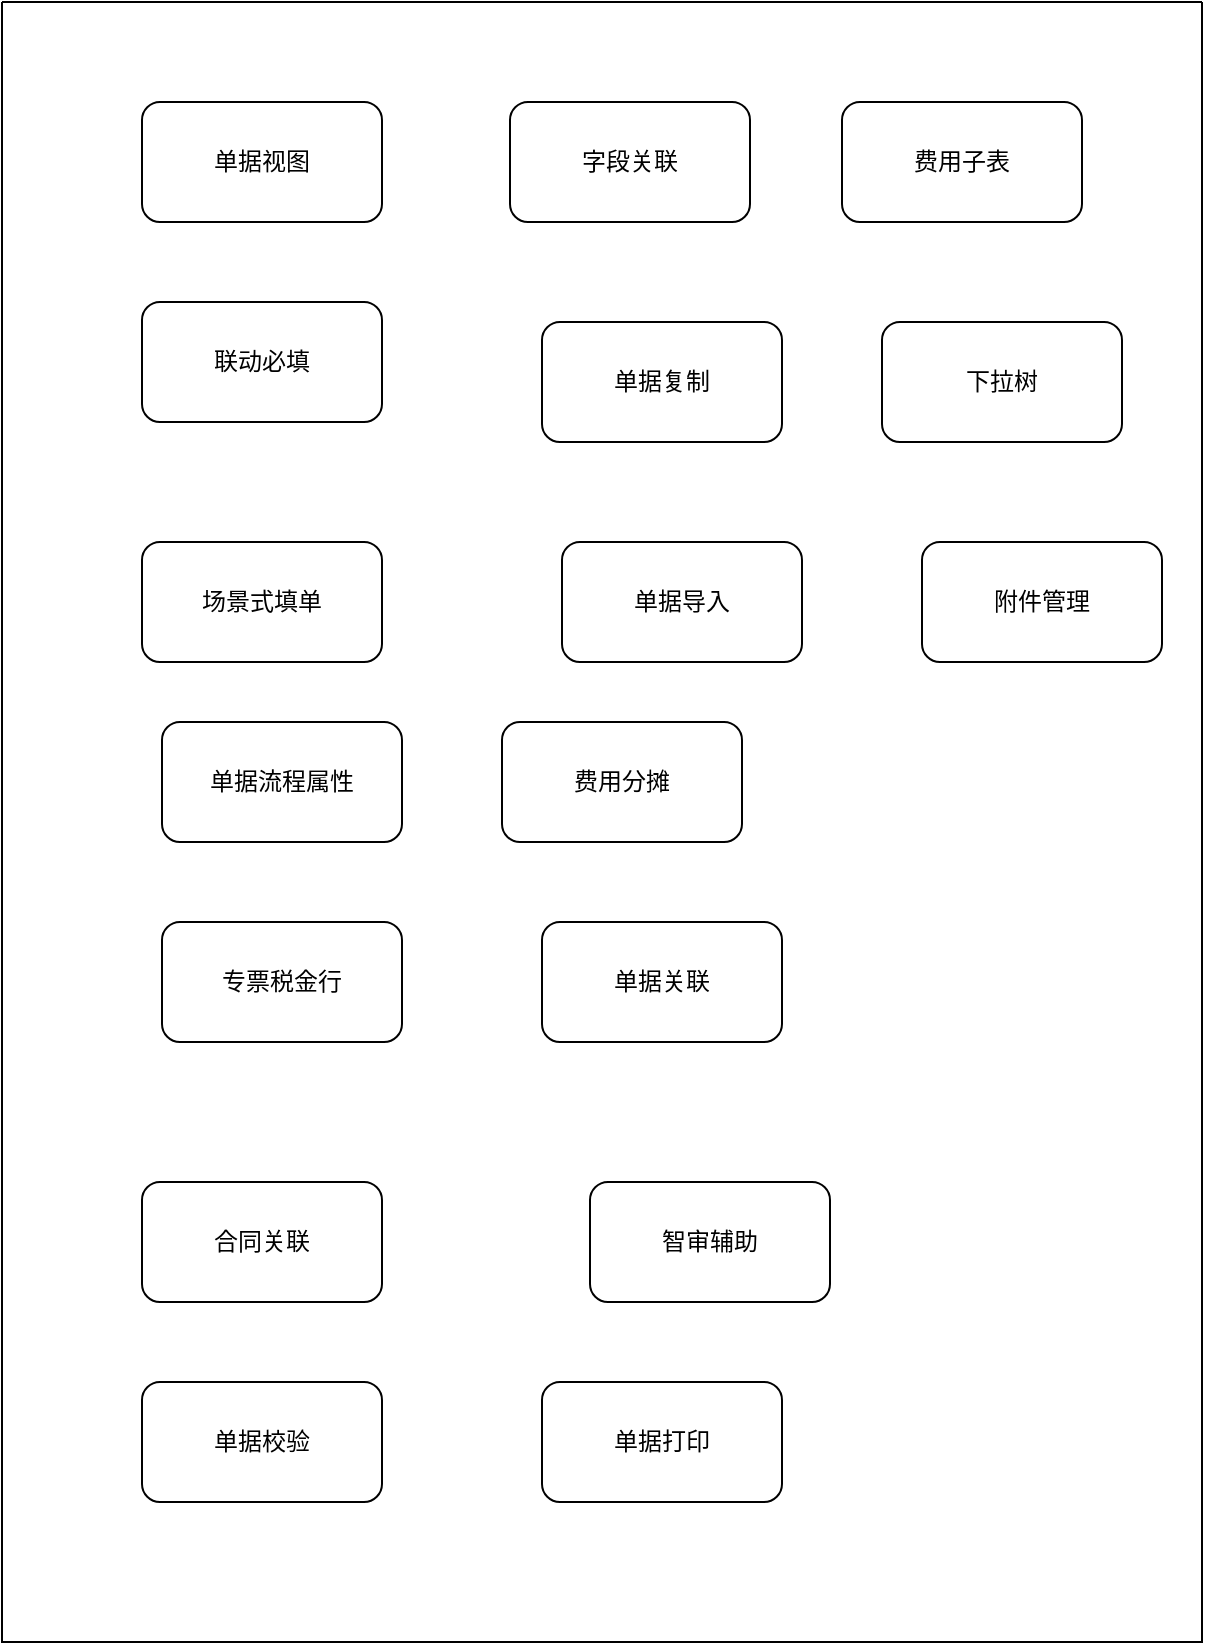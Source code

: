 <mxfile version="21.1.2" type="github">
  <diagram name="第 1 页" id="_rJdtlYfwb0N5OUM8Gia">
    <mxGraphModel dx="1562" dy="965" grid="1" gridSize="10" guides="1" tooltips="1" connect="1" arrows="1" fold="1" page="1" pageScale="1" pageWidth="827" pageHeight="1169" background="#ffffff" math="0" shadow="0">
      <root>
        <mxCell id="0" />
        <mxCell id="1" parent="0" />
        <mxCell id="bmmSWkYPPXFbDXWjDGTz-1" value="" style="swimlane;startSize=0;" vertex="1" parent="1">
          <mxGeometry x="100" y="70" width="600" height="820" as="geometry" />
        </mxCell>
        <mxCell id="bmmSWkYPPXFbDXWjDGTz-2" value="单据视图" style="rounded=1;whiteSpace=wrap;html=1;" vertex="1" parent="bmmSWkYPPXFbDXWjDGTz-1">
          <mxGeometry x="70" y="50" width="120" height="60" as="geometry" />
        </mxCell>
        <mxCell id="bmmSWkYPPXFbDXWjDGTz-3" value="字段关联" style="rounded=1;whiteSpace=wrap;html=1;" vertex="1" parent="bmmSWkYPPXFbDXWjDGTz-1">
          <mxGeometry x="254" y="50" width="120" height="60" as="geometry" />
        </mxCell>
        <mxCell id="bmmSWkYPPXFbDXWjDGTz-4" value="联动必填" style="rounded=1;whiteSpace=wrap;html=1;" vertex="1" parent="bmmSWkYPPXFbDXWjDGTz-1">
          <mxGeometry x="70" y="150" width="120" height="60" as="geometry" />
        </mxCell>
        <mxCell id="bmmSWkYPPXFbDXWjDGTz-5" value="单据复制" style="rounded=1;whiteSpace=wrap;html=1;" vertex="1" parent="bmmSWkYPPXFbDXWjDGTz-1">
          <mxGeometry x="270" y="160" width="120" height="60" as="geometry" />
        </mxCell>
        <mxCell id="bmmSWkYPPXFbDXWjDGTz-6" value="场景式填单" style="rounded=1;whiteSpace=wrap;html=1;" vertex="1" parent="bmmSWkYPPXFbDXWjDGTz-1">
          <mxGeometry x="70" y="270" width="120" height="60" as="geometry" />
        </mxCell>
        <mxCell id="bmmSWkYPPXFbDXWjDGTz-7" value="单据导入" style="rounded=1;whiteSpace=wrap;html=1;" vertex="1" parent="bmmSWkYPPXFbDXWjDGTz-1">
          <mxGeometry x="280" y="270" width="120" height="60" as="geometry" />
        </mxCell>
        <mxCell id="bmmSWkYPPXFbDXWjDGTz-8" value="单据流程属性" style="rounded=1;whiteSpace=wrap;html=1;" vertex="1" parent="bmmSWkYPPXFbDXWjDGTz-1">
          <mxGeometry x="80" y="360" width="120" height="60" as="geometry" />
        </mxCell>
        <mxCell id="bmmSWkYPPXFbDXWjDGTz-9" value="费用分摊" style="rounded=1;whiteSpace=wrap;html=1;" vertex="1" parent="bmmSWkYPPXFbDXWjDGTz-1">
          <mxGeometry x="250" y="360" width="120" height="60" as="geometry" />
        </mxCell>
        <mxCell id="bmmSWkYPPXFbDXWjDGTz-10" value="专票税金行" style="rounded=1;whiteSpace=wrap;html=1;" vertex="1" parent="bmmSWkYPPXFbDXWjDGTz-1">
          <mxGeometry x="80" y="460" width="120" height="60" as="geometry" />
        </mxCell>
        <mxCell id="bmmSWkYPPXFbDXWjDGTz-11" value="单据关联" style="rounded=1;whiteSpace=wrap;html=1;" vertex="1" parent="bmmSWkYPPXFbDXWjDGTz-1">
          <mxGeometry x="270" y="460" width="120" height="60" as="geometry" />
        </mxCell>
        <mxCell id="bmmSWkYPPXFbDXWjDGTz-12" value="合同关联" style="rounded=1;whiteSpace=wrap;html=1;" vertex="1" parent="bmmSWkYPPXFbDXWjDGTz-1">
          <mxGeometry x="70" y="590" width="120" height="60" as="geometry" />
        </mxCell>
        <mxCell id="bmmSWkYPPXFbDXWjDGTz-13" value="智审辅助" style="rounded=1;whiteSpace=wrap;html=1;" vertex="1" parent="bmmSWkYPPXFbDXWjDGTz-1">
          <mxGeometry x="294" y="590" width="120" height="60" as="geometry" />
        </mxCell>
        <mxCell id="bmmSWkYPPXFbDXWjDGTz-14" value="单据校验" style="rounded=1;whiteSpace=wrap;html=1;" vertex="1" parent="bmmSWkYPPXFbDXWjDGTz-1">
          <mxGeometry x="70" y="690" width="120" height="60" as="geometry" />
        </mxCell>
        <mxCell id="bmmSWkYPPXFbDXWjDGTz-15" value="单据打印" style="rounded=1;whiteSpace=wrap;html=1;" vertex="1" parent="bmmSWkYPPXFbDXWjDGTz-1">
          <mxGeometry x="270" y="690" width="120" height="60" as="geometry" />
        </mxCell>
        <mxCell id="bmmSWkYPPXFbDXWjDGTz-16" value="费用子表" style="rounded=1;whiteSpace=wrap;html=1;" vertex="1" parent="bmmSWkYPPXFbDXWjDGTz-1">
          <mxGeometry x="420" y="50" width="120" height="60" as="geometry" />
        </mxCell>
        <mxCell id="bmmSWkYPPXFbDXWjDGTz-18" value="下拉树" style="rounded=1;whiteSpace=wrap;html=1;" vertex="1" parent="bmmSWkYPPXFbDXWjDGTz-1">
          <mxGeometry x="440" y="160" width="120" height="60" as="geometry" />
        </mxCell>
        <mxCell id="bmmSWkYPPXFbDXWjDGTz-19" value="附件管理" style="rounded=1;whiteSpace=wrap;html=1;" vertex="1" parent="bmmSWkYPPXFbDXWjDGTz-1">
          <mxGeometry x="460" y="270" width="120" height="60" as="geometry" />
        </mxCell>
      </root>
    </mxGraphModel>
  </diagram>
</mxfile>

